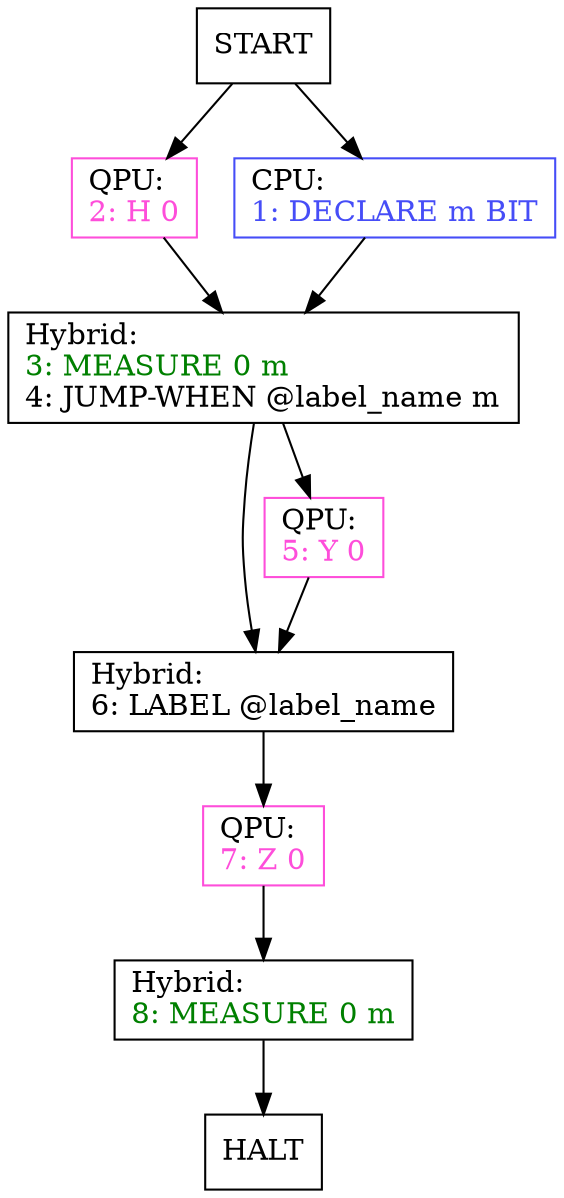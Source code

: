 # SPDX-FileCopyrightText: 2025 Lian Remme <lian.remme@dlr.de>
# SPDX-License-Identifier: MIT
digraph "ControlFlowGraph" {
"startcontrol20" ["shape"="rectangle","color"="black","label"=<Hybrid:<br align="left"/><font color="#008000">3: MEASURE 0 m</font><br align="left"/><font color="#000000">4: JUMP-WHEN @label_name m</font><br align="left"/>>]
"@label_name8" ["shape"="rectangle","color"="black","label"=<Hybrid:<br align="left"/><font color="#000000">6: LABEL @label_name</font><br align="left"/>>]
"line5quantum07" ["shape"="rectangle","color"="#fe4eda","label"=<QPU:<br align="left"/><font color="#fe4eda">5: Y 0</font><br align="left"/>>]
"@label_namequantum01" ["shape"="rectangle","color"="#fe4eda","label"=<QPU:<br align="left"/><font color="#fe4eda">7: Z 0</font><br align="left"/>>]
"@label_namecontrol34" ["shape"="rectangle","color"="black","label"=<Hybrid:<br align="left"/><font color="#008000">8: MEASURE 0 m	</font><br align="left"/>>]
"startquantum02" ["shape"="rectangle","color"="#fe4eda","label"=<QPU:<br align="left"/><font color="#fe4eda">2: H 0</font><br align="left"/>>]
"startclassical13" ["shape"="rectangle","color"="#464df7","label"=<CPU:<br align="left"/><font color="#464df7">1: DECLARE m BIT</font><br align="left"/>>]
"halt6" ["shape"="rectangle","color"="black","label"=<HALT<br align="left"/>>]
"start5" ["shape"="rectangle","color"="black","label"=<START<br align="left"/>>]
"startcontrol20" -> "line5quantum07"
"startcontrol20" -> "@label_name8"
"@label_name8" -> "@label_namequantum01"
"line5quantum07" -> "@label_name8"
"@label_namequantum01" -> "@label_namecontrol34"
"@label_namecontrol34" -> "halt6"
"startquantum02" -> "startcontrol20"
"startclassical13" -> "startcontrol20"
"start5" -> "startclassical13"
"start5" -> "startquantum02"
}